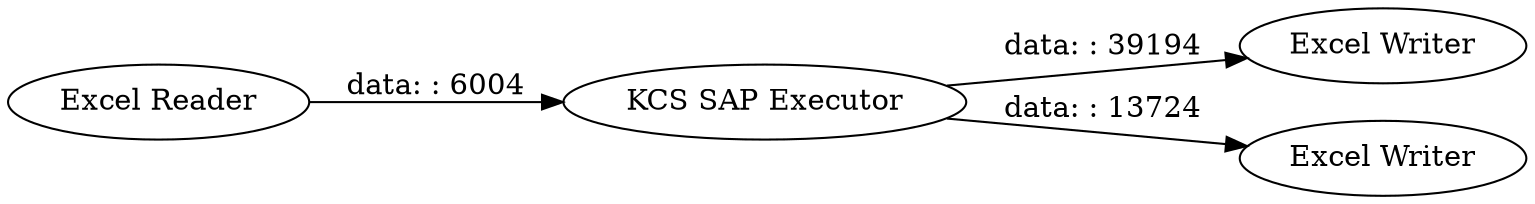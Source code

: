 digraph {
	"7085448399778169701_1" [label="KCS SAP Executor"]
	"7085448399778169701_4" [label="Excel Writer"]
	"7085448399778169701_2" [label="Excel Reader"]
	"7085448399778169701_3" [label="Excel Writer"]
	"7085448399778169701_1" -> "7085448399778169701_4" [label="data: : 39194"]
	"7085448399778169701_2" -> "7085448399778169701_1" [label="data: : 6004"]
	"7085448399778169701_1" -> "7085448399778169701_3" [label="data: : 13724"]
	rankdir=LR
}
